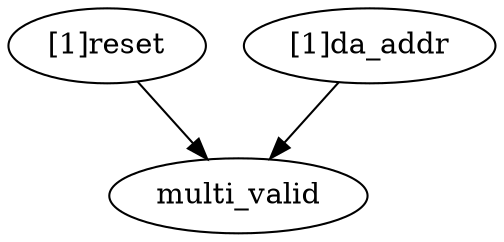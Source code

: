 strict digraph "" {
	"[1]reset"	 [complexity=1,
		importance=0.431372536567,
		rank=0.431372536567];
	multi_valid	 [complexity=0,
		importance=0.156862682833,
		rank=0.0];
	"[1]reset" -> multi_valid;
	"[1]da_addr"	 [complexity=3,
		importance=0.274509853734,
		rank=0.091503284578];
	"[1]da_addr" -> multi_valid;
}
